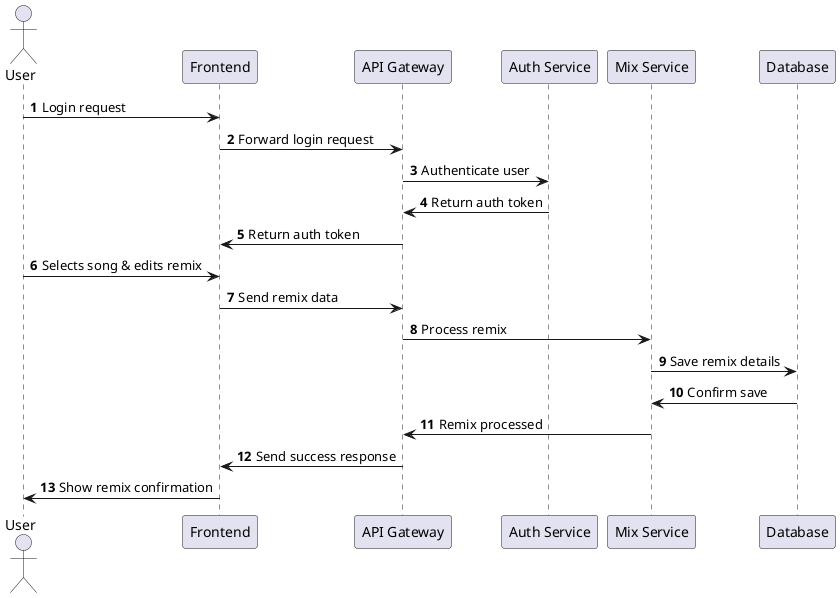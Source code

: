 @startuml

autonumber

actor User
participant "Frontend" as FE
participant "API Gateway" as APIG
participant "Auth Service" as AUTH
participant "Mix Service" as MIX
participant "Database" as DB

User -> FE : Login request
FE -> APIG : Forward login request
APIG -> AUTH : Authenticate user
AUTH -> APIG : Return auth token
APIG -> FE : Return auth token

User -> FE : Selects song & edits remix
FE -> APIG : Send remix data
APIG -> MIX : Process remix
MIX -> DB : Save remix details
DB -> MIX : Confirm save
MIX -> APIG : Remix processed
APIG -> FE : Send success response
FE -> User : Show remix confirmation

@enduml